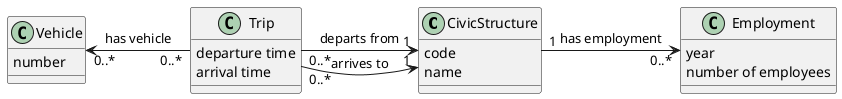 @startuml
    class CivicStructure {
        code
        name
    }
    
    class Trip {
        departure time
        arrival time
    }
    
    class Vehicle {
        number
    }
    
    class Employment {
        year
        number of employees
    }
    
    Trip "0..*" -right-> "1" CivicStructure : departs from
    Trip "0..*" -right-> "1" CivicStructure : arrives to
    Trip "0..*" -left-> "0..*" Vehicle : has vehicle
    CivicStructure "1" -right-> "0..*" Employment : has employment
@enduml